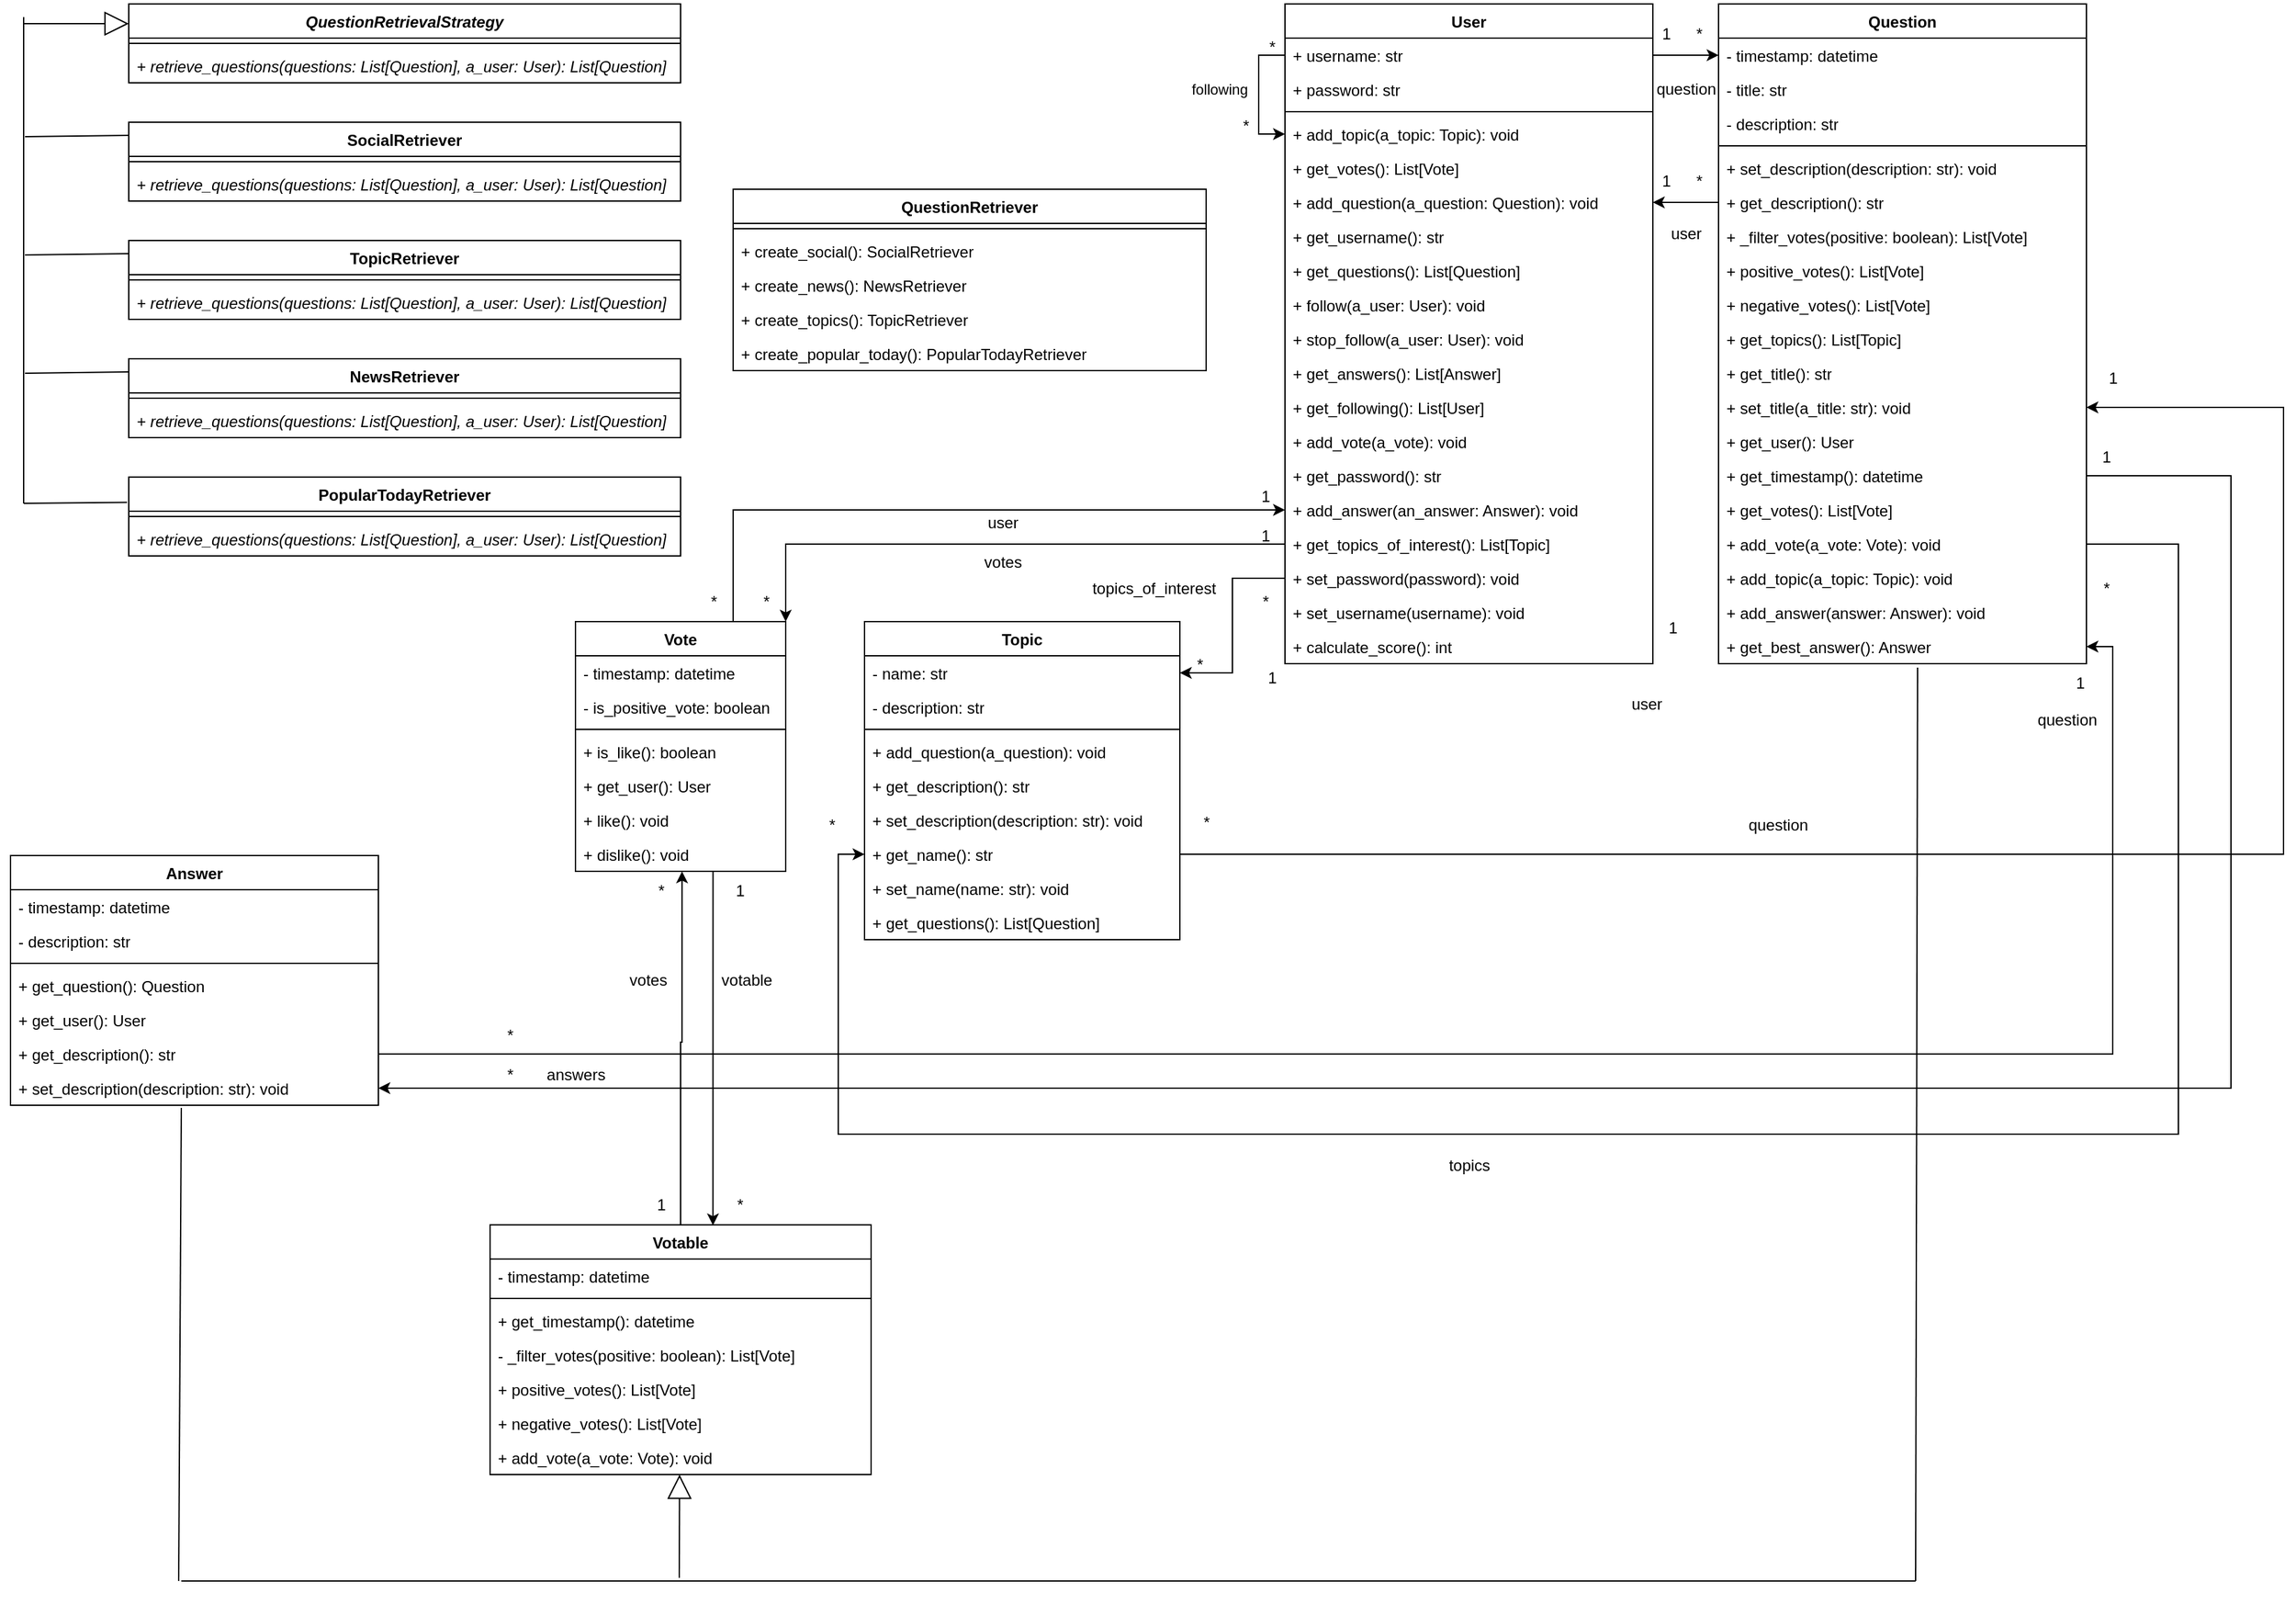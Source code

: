 <mxfile version="26.1.1">
  <diagram name="Page-1" id="iKgPyKmy4LgLmQeAzaMu">
    <mxGraphModel dx="2978" dy="1730" grid="1" gridSize="10" guides="1" tooltips="1" connect="1" arrows="1" fold="1" page="1" pageScale="1" pageWidth="827" pageHeight="1169" math="0" shadow="0">
      <root>
        <mxCell id="0" />
        <mxCell id="1" parent="0" />
        <mxCell id="hSo5fMFqvrhgl-bArkcm-11" value="&lt;i&gt;QuestionRetrievalStrategy&lt;/i&gt;" style="swimlane;fontStyle=1;align=center;verticalAlign=top;childLayout=stackLayout;horizontal=1;startSize=26;horizontalStack=0;resizeParent=1;resizeParentMax=0;resizeLast=0;collapsible=1;marginBottom=0;whiteSpace=wrap;html=1;" vertex="1" parent="1">
          <mxGeometry x="120" y="240" width="420" height="60" as="geometry" />
        </mxCell>
        <mxCell id="hSo5fMFqvrhgl-bArkcm-12" value="" style="line;strokeWidth=1;fillColor=none;align=left;verticalAlign=middle;spacingTop=-1;spacingLeft=3;spacingRight=3;rotatable=0;labelPosition=right;points=[];portConstraint=eastwest;strokeColor=inherit;" vertex="1" parent="hSo5fMFqvrhgl-bArkcm-11">
          <mxGeometry y="26" width="420" height="8" as="geometry" />
        </mxCell>
        <mxCell id="hSo5fMFqvrhgl-bArkcm-13" value="&lt;i&gt;+&amp;nbsp;retrieve_questions(questions: List[Question], a_user: User): List[Question]&lt;/i&gt;" style="text;strokeColor=none;fillColor=none;align=left;verticalAlign=top;spacingLeft=4;spacingRight=4;overflow=hidden;rotatable=0;points=[[0,0.5],[1,0.5]];portConstraint=eastwest;whiteSpace=wrap;html=1;" vertex="1" parent="hSo5fMFqvrhgl-bArkcm-11">
          <mxGeometry y="34" width="420" height="26" as="geometry" />
        </mxCell>
        <mxCell id="hSo5fMFqvrhgl-bArkcm-14" value="SocialRetriever" style="swimlane;fontStyle=1;align=center;verticalAlign=top;childLayout=stackLayout;horizontal=1;startSize=26;horizontalStack=0;resizeParent=1;resizeParentMax=0;resizeLast=0;collapsible=1;marginBottom=0;whiteSpace=wrap;html=1;" vertex="1" parent="1">
          <mxGeometry x="120" y="330" width="420" height="60" as="geometry" />
        </mxCell>
        <mxCell id="hSo5fMFqvrhgl-bArkcm-15" value="" style="line;strokeWidth=1;fillColor=none;align=left;verticalAlign=middle;spacingTop=-1;spacingLeft=3;spacingRight=3;rotatable=0;labelPosition=right;points=[];portConstraint=eastwest;strokeColor=inherit;" vertex="1" parent="hSo5fMFqvrhgl-bArkcm-14">
          <mxGeometry y="26" width="420" height="8" as="geometry" />
        </mxCell>
        <mxCell id="hSo5fMFqvrhgl-bArkcm-16" value="&lt;i&gt;+&amp;nbsp;retrieve_questions(questions: List[Question], a_user: User): List[Question]&lt;/i&gt;" style="text;strokeColor=none;fillColor=none;align=left;verticalAlign=top;spacingLeft=4;spacingRight=4;overflow=hidden;rotatable=0;points=[[0,0.5],[1,0.5]];portConstraint=eastwest;whiteSpace=wrap;html=1;" vertex="1" parent="hSo5fMFqvrhgl-bArkcm-14">
          <mxGeometry y="34" width="420" height="26" as="geometry" />
        </mxCell>
        <mxCell id="hSo5fMFqvrhgl-bArkcm-17" value="TopicRetriever" style="swimlane;fontStyle=1;align=center;verticalAlign=top;childLayout=stackLayout;horizontal=1;startSize=26;horizontalStack=0;resizeParent=1;resizeParentMax=0;resizeLast=0;collapsible=1;marginBottom=0;whiteSpace=wrap;html=1;" vertex="1" parent="1">
          <mxGeometry x="120" y="420" width="420" height="60" as="geometry" />
        </mxCell>
        <mxCell id="hSo5fMFqvrhgl-bArkcm-18" value="" style="line;strokeWidth=1;fillColor=none;align=left;verticalAlign=middle;spacingTop=-1;spacingLeft=3;spacingRight=3;rotatable=0;labelPosition=right;points=[];portConstraint=eastwest;strokeColor=inherit;" vertex="1" parent="hSo5fMFqvrhgl-bArkcm-17">
          <mxGeometry y="26" width="420" height="8" as="geometry" />
        </mxCell>
        <mxCell id="hSo5fMFqvrhgl-bArkcm-19" value="&lt;i&gt;+&amp;nbsp;retrieve_questions(questions: List[Question], a_user: User): List[Question]&lt;/i&gt;" style="text;strokeColor=none;fillColor=none;align=left;verticalAlign=top;spacingLeft=4;spacingRight=4;overflow=hidden;rotatable=0;points=[[0,0.5],[1,0.5]];portConstraint=eastwest;whiteSpace=wrap;html=1;" vertex="1" parent="hSo5fMFqvrhgl-bArkcm-17">
          <mxGeometry y="34" width="420" height="26" as="geometry" />
        </mxCell>
        <mxCell id="hSo5fMFqvrhgl-bArkcm-20" value="NewsRetriever" style="swimlane;fontStyle=1;align=center;verticalAlign=top;childLayout=stackLayout;horizontal=1;startSize=26;horizontalStack=0;resizeParent=1;resizeParentMax=0;resizeLast=0;collapsible=1;marginBottom=0;whiteSpace=wrap;html=1;" vertex="1" parent="1">
          <mxGeometry x="120" y="510" width="420" height="60" as="geometry" />
        </mxCell>
        <mxCell id="hSo5fMFqvrhgl-bArkcm-21" value="" style="line;strokeWidth=1;fillColor=none;align=left;verticalAlign=middle;spacingTop=-1;spacingLeft=3;spacingRight=3;rotatable=0;labelPosition=right;points=[];portConstraint=eastwest;strokeColor=inherit;" vertex="1" parent="hSo5fMFqvrhgl-bArkcm-20">
          <mxGeometry y="26" width="420" height="8" as="geometry" />
        </mxCell>
        <mxCell id="hSo5fMFqvrhgl-bArkcm-22" value="&lt;i&gt;+&amp;nbsp;retrieve_questions(questions: List[Question], a_user: User): List[Question]&lt;/i&gt;" style="text;strokeColor=none;fillColor=none;align=left;verticalAlign=top;spacingLeft=4;spacingRight=4;overflow=hidden;rotatable=0;points=[[0,0.5],[1,0.5]];portConstraint=eastwest;whiteSpace=wrap;html=1;" vertex="1" parent="hSo5fMFqvrhgl-bArkcm-20">
          <mxGeometry y="34" width="420" height="26" as="geometry" />
        </mxCell>
        <mxCell id="hSo5fMFqvrhgl-bArkcm-23" value="PopularTodayRetriever" style="swimlane;fontStyle=1;align=center;verticalAlign=top;childLayout=stackLayout;horizontal=1;startSize=26;horizontalStack=0;resizeParent=1;resizeParentMax=0;resizeLast=0;collapsible=1;marginBottom=0;whiteSpace=wrap;html=1;" vertex="1" parent="1">
          <mxGeometry x="120" y="600" width="420" height="60" as="geometry" />
        </mxCell>
        <mxCell id="hSo5fMFqvrhgl-bArkcm-24" value="" style="line;strokeWidth=1;fillColor=none;align=left;verticalAlign=middle;spacingTop=-1;spacingLeft=3;spacingRight=3;rotatable=0;labelPosition=right;points=[];portConstraint=eastwest;strokeColor=inherit;" vertex="1" parent="hSo5fMFqvrhgl-bArkcm-23">
          <mxGeometry y="26" width="420" height="8" as="geometry" />
        </mxCell>
        <mxCell id="hSo5fMFqvrhgl-bArkcm-25" value="&lt;i&gt;+&amp;nbsp;retrieve_questions(questions: List[Question], a_user: User): List[Question]&lt;/i&gt;" style="text;strokeColor=none;fillColor=none;align=left;verticalAlign=top;spacingLeft=4;spacingRight=4;overflow=hidden;rotatable=0;points=[[0,0.5],[1,0.5]];portConstraint=eastwest;whiteSpace=wrap;html=1;" vertex="1" parent="hSo5fMFqvrhgl-bArkcm-23">
          <mxGeometry y="34" width="420" height="26" as="geometry" />
        </mxCell>
        <mxCell id="hSo5fMFqvrhgl-bArkcm-32" value="Answer" style="swimlane;fontStyle=1;align=center;verticalAlign=top;childLayout=stackLayout;horizontal=1;startSize=26;horizontalStack=0;resizeParent=1;resizeParentMax=0;resizeLast=0;collapsible=1;marginBottom=0;whiteSpace=wrap;html=1;" vertex="1" parent="1">
          <mxGeometry x="30" y="888" width="280" height="190" as="geometry" />
        </mxCell>
        <mxCell id="hSo5fMFqvrhgl-bArkcm-33" value="- timestamp: datetime" style="text;strokeColor=none;fillColor=none;align=left;verticalAlign=top;spacingLeft=4;spacingRight=4;overflow=hidden;rotatable=0;points=[[0,0.5],[1,0.5]];portConstraint=eastwest;whiteSpace=wrap;html=1;" vertex="1" parent="hSo5fMFqvrhgl-bArkcm-32">
          <mxGeometry y="26" width="280" height="26" as="geometry" />
        </mxCell>
        <mxCell id="hSo5fMFqvrhgl-bArkcm-34" value="- description: str" style="text;strokeColor=none;fillColor=none;align=left;verticalAlign=top;spacingLeft=4;spacingRight=4;overflow=hidden;rotatable=0;points=[[0,0.5],[1,0.5]];portConstraint=eastwest;whiteSpace=wrap;html=1;" vertex="1" parent="hSo5fMFqvrhgl-bArkcm-32">
          <mxGeometry y="52" width="280" height="26" as="geometry" />
        </mxCell>
        <mxCell id="hSo5fMFqvrhgl-bArkcm-35" value="" style="line;strokeWidth=1;fillColor=none;align=left;verticalAlign=middle;spacingTop=-1;spacingLeft=3;spacingRight=3;rotatable=0;labelPosition=right;points=[];portConstraint=eastwest;strokeColor=inherit;" vertex="1" parent="hSo5fMFqvrhgl-bArkcm-32">
          <mxGeometry y="78" width="280" height="8" as="geometry" />
        </mxCell>
        <mxCell id="hSo5fMFqvrhgl-bArkcm-39" value="+ get_question(): Question" style="text;strokeColor=none;fillColor=none;align=left;verticalAlign=top;spacingLeft=4;spacingRight=4;overflow=hidden;rotatable=0;points=[[0,0.5],[1,0.5]];portConstraint=eastwest;whiteSpace=wrap;html=1;" vertex="1" parent="hSo5fMFqvrhgl-bArkcm-32">
          <mxGeometry y="86" width="280" height="26" as="geometry" />
        </mxCell>
        <mxCell id="hSo5fMFqvrhgl-bArkcm-40" value="+ get_user(): User" style="text;strokeColor=none;fillColor=none;align=left;verticalAlign=top;spacingLeft=4;spacingRight=4;overflow=hidden;rotatable=0;points=[[0,0.5],[1,0.5]];portConstraint=eastwest;whiteSpace=wrap;html=1;" vertex="1" parent="hSo5fMFqvrhgl-bArkcm-32">
          <mxGeometry y="112" width="280" height="26" as="geometry" />
        </mxCell>
        <mxCell id="hSo5fMFqvrhgl-bArkcm-41" value="+ get_description(): str" style="text;strokeColor=none;fillColor=none;align=left;verticalAlign=top;spacingLeft=4;spacingRight=4;overflow=hidden;rotatable=0;points=[[0,0.5],[1,0.5]];portConstraint=eastwest;whiteSpace=wrap;html=1;" vertex="1" parent="hSo5fMFqvrhgl-bArkcm-32">
          <mxGeometry y="138" width="280" height="26" as="geometry" />
        </mxCell>
        <mxCell id="hSo5fMFqvrhgl-bArkcm-42" value="+ set_description(description: str): void" style="text;strokeColor=none;fillColor=none;align=left;verticalAlign=top;spacingLeft=4;spacingRight=4;overflow=hidden;rotatable=0;points=[[0,0.5],[1,0.5]];portConstraint=eastwest;whiteSpace=wrap;html=1;" vertex="1" parent="hSo5fMFqvrhgl-bArkcm-32">
          <mxGeometry y="164" width="280" height="26" as="geometry" />
        </mxCell>
        <mxCell id="hSo5fMFqvrhgl-bArkcm-46" value="User" style="swimlane;fontStyle=1;align=center;verticalAlign=top;childLayout=stackLayout;horizontal=1;startSize=26;horizontalStack=0;resizeParent=1;resizeParentMax=0;resizeLast=0;collapsible=1;marginBottom=0;whiteSpace=wrap;html=1;" vertex="1" parent="1">
          <mxGeometry x="1000" y="240" width="280" height="502" as="geometry" />
        </mxCell>
        <mxCell id="hSo5fMFqvrhgl-bArkcm-47" style="edgeStyle=orthogonalEdgeStyle;rounded=0;orthogonalLoop=1;jettySize=auto;html=1;exitX=0;exitY=0.5;exitDx=0;exitDy=0;entryX=0;entryY=0.5;entryDx=0;entryDy=0;" edge="1" parent="hSo5fMFqvrhgl-bArkcm-46" source="hSo5fMFqvrhgl-bArkcm-49" target="hSo5fMFqvrhgl-bArkcm-52">
          <mxGeometry relative="1" as="geometry" />
        </mxCell>
        <mxCell id="hSo5fMFqvrhgl-bArkcm-48" value="following" style="edgeLabel;html=1;align=center;verticalAlign=middle;resizable=0;points=[];" vertex="1" connectable="0" parent="hSo5fMFqvrhgl-bArkcm-47">
          <mxGeometry x="-0.022" relative="1" as="geometry">
            <mxPoint x="-30" y="-3" as="offset" />
          </mxGeometry>
        </mxCell>
        <mxCell id="hSo5fMFqvrhgl-bArkcm-49" value="+ username: str" style="text;strokeColor=none;fillColor=none;align=left;verticalAlign=top;spacingLeft=4;spacingRight=4;overflow=hidden;rotatable=0;points=[[0,0.5],[1,0.5]];portConstraint=eastwest;whiteSpace=wrap;html=1;" vertex="1" parent="hSo5fMFqvrhgl-bArkcm-46">
          <mxGeometry y="26" width="280" height="26" as="geometry" />
        </mxCell>
        <mxCell id="hSo5fMFqvrhgl-bArkcm-50" value="+ password: str" style="text;strokeColor=none;fillColor=none;align=left;verticalAlign=top;spacingLeft=4;spacingRight=4;overflow=hidden;rotatable=0;points=[[0,0.5],[1,0.5]];portConstraint=eastwest;whiteSpace=wrap;html=1;" vertex="1" parent="hSo5fMFqvrhgl-bArkcm-46">
          <mxGeometry y="52" width="280" height="26" as="geometry" />
        </mxCell>
        <mxCell id="hSo5fMFqvrhgl-bArkcm-51" value="" style="line;strokeWidth=1;fillColor=none;align=left;verticalAlign=middle;spacingTop=-1;spacingLeft=3;spacingRight=3;rotatable=0;labelPosition=right;points=[];portConstraint=eastwest;strokeColor=inherit;" vertex="1" parent="hSo5fMFqvrhgl-bArkcm-46">
          <mxGeometry y="78" width="280" height="8" as="geometry" />
        </mxCell>
        <mxCell id="hSo5fMFqvrhgl-bArkcm-52" value="+&amp;nbsp;add_topic(a_topic: Topic): void" style="text;strokeColor=none;fillColor=none;align=left;verticalAlign=top;spacingLeft=4;spacingRight=4;overflow=hidden;rotatable=0;points=[[0,0.5],[1,0.5]];portConstraint=eastwest;whiteSpace=wrap;html=1;" vertex="1" parent="hSo5fMFqvrhgl-bArkcm-46">
          <mxGeometry y="86" width="280" height="26" as="geometry" />
        </mxCell>
        <mxCell id="hSo5fMFqvrhgl-bArkcm-53" value="+&amp;nbsp;get_votes(): List[Vote]" style="text;strokeColor=none;fillColor=none;align=left;verticalAlign=top;spacingLeft=4;spacingRight=4;overflow=hidden;rotatable=0;points=[[0,0.5],[1,0.5]];portConstraint=eastwest;whiteSpace=wrap;html=1;" vertex="1" parent="hSo5fMFqvrhgl-bArkcm-46">
          <mxGeometry y="112" width="280" height="26" as="geometry" />
        </mxCell>
        <mxCell id="hSo5fMFqvrhgl-bArkcm-54" value="+&amp;nbsp;add_question(a_question: Question): void" style="text;strokeColor=none;fillColor=none;align=left;verticalAlign=top;spacingLeft=4;spacingRight=4;overflow=hidden;rotatable=0;points=[[0,0.5],[1,0.5]];portConstraint=eastwest;whiteSpace=wrap;html=1;" vertex="1" parent="hSo5fMFqvrhgl-bArkcm-46">
          <mxGeometry y="138" width="280" height="26" as="geometry" />
        </mxCell>
        <mxCell id="hSo5fMFqvrhgl-bArkcm-55" value="+&amp;nbsp;get_username(): str" style="text;strokeColor=none;fillColor=none;align=left;verticalAlign=top;spacingLeft=4;spacingRight=4;overflow=hidden;rotatable=0;points=[[0,0.5],[1,0.5]];portConstraint=eastwest;whiteSpace=wrap;html=1;" vertex="1" parent="hSo5fMFqvrhgl-bArkcm-46">
          <mxGeometry y="164" width="280" height="26" as="geometry" />
        </mxCell>
        <mxCell id="hSo5fMFqvrhgl-bArkcm-56" value="+&amp;nbsp;get_questions(): List[Question]" style="text;strokeColor=none;fillColor=none;align=left;verticalAlign=top;spacingLeft=4;spacingRight=4;overflow=hidden;rotatable=0;points=[[0,0.5],[1,0.5]];portConstraint=eastwest;whiteSpace=wrap;html=1;" vertex="1" parent="hSo5fMFqvrhgl-bArkcm-46">
          <mxGeometry y="190" width="280" height="26" as="geometry" />
        </mxCell>
        <mxCell id="hSo5fMFqvrhgl-bArkcm-57" value="+&amp;nbsp;follow(a_user: User): void" style="text;strokeColor=none;fillColor=none;align=left;verticalAlign=top;spacingLeft=4;spacingRight=4;overflow=hidden;rotatable=0;points=[[0,0.5],[1,0.5]];portConstraint=eastwest;whiteSpace=wrap;html=1;" vertex="1" parent="hSo5fMFqvrhgl-bArkcm-46">
          <mxGeometry y="216" width="280" height="26" as="geometry" />
        </mxCell>
        <mxCell id="hSo5fMFqvrhgl-bArkcm-58" value="+ stop_follow(a_user: User): void" style="text;strokeColor=none;fillColor=none;align=left;verticalAlign=top;spacingLeft=4;spacingRight=4;overflow=hidden;rotatable=0;points=[[0,0.5],[1,0.5]];portConstraint=eastwest;whiteSpace=wrap;html=1;" vertex="1" parent="hSo5fMFqvrhgl-bArkcm-46">
          <mxGeometry y="242" width="280" height="26" as="geometry" />
        </mxCell>
        <mxCell id="hSo5fMFqvrhgl-bArkcm-59" value="+ get_answers(): List[Answer]" style="text;strokeColor=none;fillColor=none;align=left;verticalAlign=top;spacingLeft=4;spacingRight=4;overflow=hidden;rotatable=0;points=[[0,0.5],[1,0.5]];portConstraint=eastwest;whiteSpace=wrap;html=1;" vertex="1" parent="hSo5fMFqvrhgl-bArkcm-46">
          <mxGeometry y="268" width="280" height="26" as="geometry" />
        </mxCell>
        <mxCell id="hSo5fMFqvrhgl-bArkcm-60" value="+&amp;nbsp;get_following(): List[User]" style="text;strokeColor=none;fillColor=none;align=left;verticalAlign=top;spacingLeft=4;spacingRight=4;overflow=hidden;rotatable=0;points=[[0,0.5],[1,0.5]];portConstraint=eastwest;whiteSpace=wrap;html=1;" vertex="1" parent="hSo5fMFqvrhgl-bArkcm-46">
          <mxGeometry y="294" width="280" height="26" as="geometry" />
        </mxCell>
        <mxCell id="hSo5fMFqvrhgl-bArkcm-61" value="+ add_vote(a_vote): void" style="text;strokeColor=none;fillColor=none;align=left;verticalAlign=top;spacingLeft=4;spacingRight=4;overflow=hidden;rotatable=0;points=[[0,0.5],[1,0.5]];portConstraint=eastwest;whiteSpace=wrap;html=1;" vertex="1" parent="hSo5fMFqvrhgl-bArkcm-46">
          <mxGeometry y="320" width="280" height="26" as="geometry" />
        </mxCell>
        <mxCell id="hSo5fMFqvrhgl-bArkcm-62" value="+ get_password(): str" style="text;strokeColor=none;fillColor=none;align=left;verticalAlign=top;spacingLeft=4;spacingRight=4;overflow=hidden;rotatable=0;points=[[0,0.5],[1,0.5]];portConstraint=eastwest;whiteSpace=wrap;html=1;" vertex="1" parent="hSo5fMFqvrhgl-bArkcm-46">
          <mxGeometry y="346" width="280" height="26" as="geometry" />
        </mxCell>
        <mxCell id="hSo5fMFqvrhgl-bArkcm-63" value="+&amp;nbsp;add_answer(an_answer: Answer): void" style="text;strokeColor=none;fillColor=none;align=left;verticalAlign=top;spacingLeft=4;spacingRight=4;overflow=hidden;rotatable=0;points=[[0,0.5],[1,0.5]];portConstraint=eastwest;whiteSpace=wrap;html=1;" vertex="1" parent="hSo5fMFqvrhgl-bArkcm-46">
          <mxGeometry y="372" width="280" height="26" as="geometry" />
        </mxCell>
        <mxCell id="hSo5fMFqvrhgl-bArkcm-64" value="+&amp;nbsp;get_topics_of_interest(): List[Topic]" style="text;strokeColor=none;fillColor=none;align=left;verticalAlign=top;spacingLeft=4;spacingRight=4;overflow=hidden;rotatable=0;points=[[0,0.5],[1,0.5]];portConstraint=eastwest;whiteSpace=wrap;html=1;" vertex="1" parent="hSo5fMFqvrhgl-bArkcm-46">
          <mxGeometry y="398" width="280" height="26" as="geometry" />
        </mxCell>
        <mxCell id="hSo5fMFqvrhgl-bArkcm-65" value="+&amp;nbsp;set_password(password): void" style="text;strokeColor=none;fillColor=none;align=left;verticalAlign=top;spacingLeft=4;spacingRight=4;overflow=hidden;rotatable=0;points=[[0,0.5],[1,0.5]];portConstraint=eastwest;whiteSpace=wrap;html=1;" vertex="1" parent="hSo5fMFqvrhgl-bArkcm-46">
          <mxGeometry y="424" width="280" height="26" as="geometry" />
        </mxCell>
        <mxCell id="hSo5fMFqvrhgl-bArkcm-66" value="+&amp;nbsp;set_username(username): void" style="text;strokeColor=none;fillColor=none;align=left;verticalAlign=top;spacingLeft=4;spacingRight=4;overflow=hidden;rotatable=0;points=[[0,0.5],[1,0.5]];portConstraint=eastwest;whiteSpace=wrap;html=1;" vertex="1" parent="hSo5fMFqvrhgl-bArkcm-46">
          <mxGeometry y="450" width="280" height="26" as="geometry" />
        </mxCell>
        <mxCell id="hSo5fMFqvrhgl-bArkcm-67" value="+&amp;nbsp;calculate_score(): int" style="text;strokeColor=none;fillColor=none;align=left;verticalAlign=top;spacingLeft=4;spacingRight=4;overflow=hidden;rotatable=0;points=[[0,0.5],[1,0.5]];portConstraint=eastwest;whiteSpace=wrap;html=1;" vertex="1" parent="hSo5fMFqvrhgl-bArkcm-46">
          <mxGeometry y="476" width="280" height="26" as="geometry" />
        </mxCell>
        <mxCell id="hSo5fMFqvrhgl-bArkcm-68" style="edgeStyle=orthogonalEdgeStyle;rounded=0;orthogonalLoop=1;jettySize=auto;html=1;exitX=0.75;exitY=0;exitDx=0;exitDy=0;entryX=0;entryY=0.5;entryDx=0;entryDy=0;" edge="1" parent="1" source="hSo5fMFqvrhgl-bArkcm-69" target="hSo5fMFqvrhgl-bArkcm-63">
          <mxGeometry relative="1" as="geometry" />
        </mxCell>
        <mxCell id="hSo5fMFqvrhgl-bArkcm-69" value="Vote" style="swimlane;fontStyle=1;align=center;verticalAlign=top;childLayout=stackLayout;horizontal=1;startSize=26;horizontalStack=0;resizeParent=1;resizeParentMax=0;resizeLast=0;collapsible=1;marginBottom=0;whiteSpace=wrap;html=1;" vertex="1" parent="1">
          <mxGeometry x="460" y="710" width="160" height="190" as="geometry" />
        </mxCell>
        <mxCell id="hSo5fMFqvrhgl-bArkcm-70" value="- timestamp: datetime" style="text;strokeColor=none;fillColor=none;align=left;verticalAlign=top;spacingLeft=4;spacingRight=4;overflow=hidden;rotatable=0;points=[[0,0.5],[1,0.5]];portConstraint=eastwest;whiteSpace=wrap;html=1;" vertex="1" parent="hSo5fMFqvrhgl-bArkcm-69">
          <mxGeometry y="26" width="160" height="26" as="geometry" />
        </mxCell>
        <mxCell id="hSo5fMFqvrhgl-bArkcm-71" value="- is_positive_vote: boolean" style="text;strokeColor=none;fillColor=none;align=left;verticalAlign=top;spacingLeft=4;spacingRight=4;overflow=hidden;rotatable=0;points=[[0,0.5],[1,0.5]];portConstraint=eastwest;whiteSpace=wrap;html=1;" vertex="1" parent="hSo5fMFqvrhgl-bArkcm-69">
          <mxGeometry y="52" width="160" height="26" as="geometry" />
        </mxCell>
        <mxCell id="hSo5fMFqvrhgl-bArkcm-72" value="" style="line;strokeWidth=1;fillColor=none;align=left;verticalAlign=middle;spacingTop=-1;spacingLeft=3;spacingRight=3;rotatable=0;labelPosition=right;points=[];portConstraint=eastwest;strokeColor=inherit;" vertex="1" parent="hSo5fMFqvrhgl-bArkcm-69">
          <mxGeometry y="78" width="160" height="8" as="geometry" />
        </mxCell>
        <mxCell id="hSo5fMFqvrhgl-bArkcm-73" value="+&amp;nbsp;is_like(): boolean" style="text;strokeColor=none;fillColor=none;align=left;verticalAlign=top;spacingLeft=4;spacingRight=4;overflow=hidden;rotatable=0;points=[[0,0.5],[1,0.5]];portConstraint=eastwest;whiteSpace=wrap;html=1;" vertex="1" parent="hSo5fMFqvrhgl-bArkcm-69">
          <mxGeometry y="86" width="160" height="26" as="geometry" />
        </mxCell>
        <mxCell id="hSo5fMFqvrhgl-bArkcm-74" value="+ get_user(): User" style="text;strokeColor=none;fillColor=none;align=left;verticalAlign=top;spacingLeft=4;spacingRight=4;overflow=hidden;rotatable=0;points=[[0,0.5],[1,0.5]];portConstraint=eastwest;whiteSpace=wrap;html=1;" vertex="1" parent="hSo5fMFqvrhgl-bArkcm-69">
          <mxGeometry y="112" width="160" height="26" as="geometry" />
        </mxCell>
        <mxCell id="hSo5fMFqvrhgl-bArkcm-75" value="+ like(): void" style="text;strokeColor=none;fillColor=none;align=left;verticalAlign=top;spacingLeft=4;spacingRight=4;overflow=hidden;rotatable=0;points=[[0,0.5],[1,0.5]];portConstraint=eastwest;whiteSpace=wrap;html=1;" vertex="1" parent="hSo5fMFqvrhgl-bArkcm-69">
          <mxGeometry y="138" width="160" height="26" as="geometry" />
        </mxCell>
        <mxCell id="hSo5fMFqvrhgl-bArkcm-76" value="+ dislike(): void" style="text;strokeColor=none;fillColor=none;align=left;verticalAlign=top;spacingLeft=4;spacingRight=4;overflow=hidden;rotatable=0;points=[[0,0.5],[1,0.5]];portConstraint=eastwest;whiteSpace=wrap;html=1;" vertex="1" parent="hSo5fMFqvrhgl-bArkcm-69">
          <mxGeometry y="164" width="160" height="26" as="geometry" />
        </mxCell>
        <mxCell id="hSo5fMFqvrhgl-bArkcm-77" value="Question" style="swimlane;fontStyle=1;align=center;verticalAlign=top;childLayout=stackLayout;horizontal=1;startSize=26;horizontalStack=0;resizeParent=1;resizeParentMax=0;resizeLast=0;collapsible=1;marginBottom=0;whiteSpace=wrap;html=1;" vertex="1" parent="1">
          <mxGeometry x="1330" y="240" width="280" height="502" as="geometry" />
        </mxCell>
        <mxCell id="hSo5fMFqvrhgl-bArkcm-78" value="- timestamp: datetime" style="text;strokeColor=none;fillColor=none;align=left;verticalAlign=top;spacingLeft=4;spacingRight=4;overflow=hidden;rotatable=0;points=[[0,0.5],[1,0.5]];portConstraint=eastwest;whiteSpace=wrap;html=1;" vertex="1" parent="hSo5fMFqvrhgl-bArkcm-77">
          <mxGeometry y="26" width="280" height="26" as="geometry" />
        </mxCell>
        <mxCell id="hSo5fMFqvrhgl-bArkcm-79" value="- title: str" style="text;strokeColor=none;fillColor=none;align=left;verticalAlign=top;spacingLeft=4;spacingRight=4;overflow=hidden;rotatable=0;points=[[0,0.5],[1,0.5]];portConstraint=eastwest;whiteSpace=wrap;html=1;" vertex="1" parent="hSo5fMFqvrhgl-bArkcm-77">
          <mxGeometry y="52" width="280" height="26" as="geometry" />
        </mxCell>
        <mxCell id="hSo5fMFqvrhgl-bArkcm-80" value="- description: str" style="text;strokeColor=none;fillColor=none;align=left;verticalAlign=top;spacingLeft=4;spacingRight=4;overflow=hidden;rotatable=0;points=[[0,0.5],[1,0.5]];portConstraint=eastwest;whiteSpace=wrap;html=1;" vertex="1" parent="hSo5fMFqvrhgl-bArkcm-77">
          <mxGeometry y="78" width="280" height="26" as="geometry" />
        </mxCell>
        <mxCell id="hSo5fMFqvrhgl-bArkcm-81" value="" style="line;strokeWidth=1;fillColor=none;align=left;verticalAlign=middle;spacingTop=-1;spacingLeft=3;spacingRight=3;rotatable=0;labelPosition=right;points=[];portConstraint=eastwest;strokeColor=inherit;" vertex="1" parent="hSo5fMFqvrhgl-bArkcm-77">
          <mxGeometry y="104" width="280" height="8" as="geometry" />
        </mxCell>
        <mxCell id="hSo5fMFqvrhgl-bArkcm-82" value="+&amp;nbsp;set_description(description: str): void" style="text;strokeColor=none;fillColor=none;align=left;verticalAlign=top;spacingLeft=4;spacingRight=4;overflow=hidden;rotatable=0;points=[[0,0.5],[1,0.5]];portConstraint=eastwest;whiteSpace=wrap;html=1;" vertex="1" parent="hSo5fMFqvrhgl-bArkcm-77">
          <mxGeometry y="112" width="280" height="26" as="geometry" />
        </mxCell>
        <mxCell id="hSo5fMFqvrhgl-bArkcm-83" value="+&amp;nbsp;get_description(): str" style="text;strokeColor=none;fillColor=none;align=left;verticalAlign=top;spacingLeft=4;spacingRight=4;overflow=hidden;rotatable=0;points=[[0,0.5],[1,0.5]];portConstraint=eastwest;whiteSpace=wrap;html=1;" vertex="1" parent="hSo5fMFqvrhgl-bArkcm-77">
          <mxGeometry y="138" width="280" height="26" as="geometry" />
        </mxCell>
        <mxCell id="hSo5fMFqvrhgl-bArkcm-84" value="+&amp;nbsp;_filter_votes(positive: boolean): List[Vote]" style="text;strokeColor=none;fillColor=none;align=left;verticalAlign=top;spacingLeft=4;spacingRight=4;overflow=hidden;rotatable=0;points=[[0,0.5],[1,0.5]];portConstraint=eastwest;whiteSpace=wrap;html=1;" vertex="1" parent="hSo5fMFqvrhgl-bArkcm-77">
          <mxGeometry y="164" width="280" height="26" as="geometry" />
        </mxCell>
        <mxCell id="hSo5fMFqvrhgl-bArkcm-85" value="+&amp;nbsp;positive_votes(): List[Vote]" style="text;strokeColor=none;fillColor=none;align=left;verticalAlign=top;spacingLeft=4;spacingRight=4;overflow=hidden;rotatable=0;points=[[0,0.5],[1,0.5]];portConstraint=eastwest;whiteSpace=wrap;html=1;" vertex="1" parent="hSo5fMFqvrhgl-bArkcm-77">
          <mxGeometry y="190" width="280" height="26" as="geometry" />
        </mxCell>
        <mxCell id="hSo5fMFqvrhgl-bArkcm-86" value="+ negative_votes(): List[Vote]" style="text;strokeColor=none;fillColor=none;align=left;verticalAlign=top;spacingLeft=4;spacingRight=4;overflow=hidden;rotatable=0;points=[[0,0.5],[1,0.5]];portConstraint=eastwest;whiteSpace=wrap;html=1;" vertex="1" parent="hSo5fMFqvrhgl-bArkcm-77">
          <mxGeometry y="216" width="280" height="26" as="geometry" />
        </mxCell>
        <mxCell id="hSo5fMFqvrhgl-bArkcm-87" value="+&amp;nbsp;get_topics(): List[Topic]" style="text;strokeColor=none;fillColor=none;align=left;verticalAlign=top;spacingLeft=4;spacingRight=4;overflow=hidden;rotatable=0;points=[[0,0.5],[1,0.5]];portConstraint=eastwest;whiteSpace=wrap;html=1;" vertex="1" parent="hSo5fMFqvrhgl-bArkcm-77">
          <mxGeometry y="242" width="280" height="26" as="geometry" />
        </mxCell>
        <mxCell id="hSo5fMFqvrhgl-bArkcm-88" value="+ get_title(): str" style="text;strokeColor=none;fillColor=none;align=left;verticalAlign=top;spacingLeft=4;spacingRight=4;overflow=hidden;rotatable=0;points=[[0,0.5],[1,0.5]];portConstraint=eastwest;whiteSpace=wrap;html=1;" vertex="1" parent="hSo5fMFqvrhgl-bArkcm-77">
          <mxGeometry y="268" width="280" height="26" as="geometry" />
        </mxCell>
        <mxCell id="hSo5fMFqvrhgl-bArkcm-89" value="+&amp;nbsp;set_title(a_title: str): void" style="text;strokeColor=none;fillColor=none;align=left;verticalAlign=top;spacingLeft=4;spacingRight=4;overflow=hidden;rotatable=0;points=[[0,0.5],[1,0.5]];portConstraint=eastwest;whiteSpace=wrap;html=1;" vertex="1" parent="hSo5fMFqvrhgl-bArkcm-77">
          <mxGeometry y="294" width="280" height="26" as="geometry" />
        </mxCell>
        <mxCell id="hSo5fMFqvrhgl-bArkcm-90" value="+ get_user(): User" style="text;strokeColor=none;fillColor=none;align=left;verticalAlign=top;spacingLeft=4;spacingRight=4;overflow=hidden;rotatable=0;points=[[0,0.5],[1,0.5]];portConstraint=eastwest;whiteSpace=wrap;html=1;" vertex="1" parent="hSo5fMFqvrhgl-bArkcm-77">
          <mxGeometry y="320" width="280" height="26" as="geometry" />
        </mxCell>
        <mxCell id="hSo5fMFqvrhgl-bArkcm-91" value="+&amp;nbsp;get_timestamp(): datetime" style="text;strokeColor=none;fillColor=none;align=left;verticalAlign=top;spacingLeft=4;spacingRight=4;overflow=hidden;rotatable=0;points=[[0,0.5],[1,0.5]];portConstraint=eastwest;whiteSpace=wrap;html=1;" vertex="1" parent="hSo5fMFqvrhgl-bArkcm-77">
          <mxGeometry y="346" width="280" height="26" as="geometry" />
        </mxCell>
        <mxCell id="hSo5fMFqvrhgl-bArkcm-92" value="+&amp;nbsp;get_votes(): List[Vote]" style="text;strokeColor=none;fillColor=none;align=left;verticalAlign=top;spacingLeft=4;spacingRight=4;overflow=hidden;rotatable=0;points=[[0,0.5],[1,0.5]];portConstraint=eastwest;whiteSpace=wrap;html=1;" vertex="1" parent="hSo5fMFqvrhgl-bArkcm-77">
          <mxGeometry y="372" width="280" height="26" as="geometry" />
        </mxCell>
        <mxCell id="hSo5fMFqvrhgl-bArkcm-93" value="+ add_vote(a_vote: Vote): void" style="text;strokeColor=none;fillColor=none;align=left;verticalAlign=top;spacingLeft=4;spacingRight=4;overflow=hidden;rotatable=0;points=[[0,0.5],[1,0.5]];portConstraint=eastwest;whiteSpace=wrap;html=1;" vertex="1" parent="hSo5fMFqvrhgl-bArkcm-77">
          <mxGeometry y="398" width="280" height="26" as="geometry" />
        </mxCell>
        <mxCell id="hSo5fMFqvrhgl-bArkcm-94" value="+ add_topic(a_topic: Topic): void" style="text;strokeColor=none;fillColor=none;align=left;verticalAlign=top;spacingLeft=4;spacingRight=4;overflow=hidden;rotatable=0;points=[[0,0.5],[1,0.5]];portConstraint=eastwest;whiteSpace=wrap;html=1;" vertex="1" parent="hSo5fMFqvrhgl-bArkcm-77">
          <mxGeometry y="424" width="280" height="26" as="geometry" />
        </mxCell>
        <mxCell id="hSo5fMFqvrhgl-bArkcm-95" value="+ add_answer(answer: Answer): void" style="text;strokeColor=none;fillColor=none;align=left;verticalAlign=top;spacingLeft=4;spacingRight=4;overflow=hidden;rotatable=0;points=[[0,0.5],[1,0.5]];portConstraint=eastwest;whiteSpace=wrap;html=1;" vertex="1" parent="hSo5fMFqvrhgl-bArkcm-77">
          <mxGeometry y="450" width="280" height="26" as="geometry" />
        </mxCell>
        <mxCell id="hSo5fMFqvrhgl-bArkcm-96" value="+ get_best_answer(): Answer" style="text;strokeColor=none;fillColor=none;align=left;verticalAlign=top;spacingLeft=4;spacingRight=4;overflow=hidden;rotatable=0;points=[[0,0.5],[1,0.5]];portConstraint=eastwest;whiteSpace=wrap;html=1;" vertex="1" parent="hSo5fMFqvrhgl-bArkcm-77">
          <mxGeometry y="476" width="280" height="26" as="geometry" />
        </mxCell>
        <mxCell id="hSo5fMFqvrhgl-bArkcm-97" value="Topic" style="swimlane;fontStyle=1;align=center;verticalAlign=top;childLayout=stackLayout;horizontal=1;startSize=26;horizontalStack=0;resizeParent=1;resizeParentMax=0;resizeLast=0;collapsible=1;marginBottom=0;whiteSpace=wrap;html=1;" vertex="1" parent="1">
          <mxGeometry x="680" y="710" width="240" height="242" as="geometry" />
        </mxCell>
        <mxCell id="hSo5fMFqvrhgl-bArkcm-98" value="- name: str" style="text;strokeColor=none;fillColor=none;align=left;verticalAlign=top;spacingLeft=4;spacingRight=4;overflow=hidden;rotatable=0;points=[[0,0.5],[1,0.5]];portConstraint=eastwest;whiteSpace=wrap;html=1;" vertex="1" parent="hSo5fMFqvrhgl-bArkcm-97">
          <mxGeometry y="26" width="240" height="26" as="geometry" />
        </mxCell>
        <mxCell id="hSo5fMFqvrhgl-bArkcm-99" value="- description: str" style="text;strokeColor=none;fillColor=none;align=left;verticalAlign=top;spacingLeft=4;spacingRight=4;overflow=hidden;rotatable=0;points=[[0,0.5],[1,0.5]];portConstraint=eastwest;whiteSpace=wrap;html=1;" vertex="1" parent="hSo5fMFqvrhgl-bArkcm-97">
          <mxGeometry y="52" width="240" height="26" as="geometry" />
        </mxCell>
        <mxCell id="hSo5fMFqvrhgl-bArkcm-100" value="" style="line;strokeWidth=1;fillColor=none;align=left;verticalAlign=middle;spacingTop=-1;spacingLeft=3;spacingRight=3;rotatable=0;labelPosition=right;points=[];portConstraint=eastwest;strokeColor=inherit;" vertex="1" parent="hSo5fMFqvrhgl-bArkcm-97">
          <mxGeometry y="78" width="240" height="8" as="geometry" />
        </mxCell>
        <mxCell id="hSo5fMFqvrhgl-bArkcm-101" value="+ add_question(a_question): void" style="text;strokeColor=none;fillColor=none;align=left;verticalAlign=top;spacingLeft=4;spacingRight=4;overflow=hidden;rotatable=0;points=[[0,0.5],[1,0.5]];portConstraint=eastwest;whiteSpace=wrap;html=1;" vertex="1" parent="hSo5fMFqvrhgl-bArkcm-97">
          <mxGeometry y="86" width="240" height="26" as="geometry" />
        </mxCell>
        <mxCell id="hSo5fMFqvrhgl-bArkcm-102" value="+ get_description(): str" style="text;strokeColor=none;fillColor=none;align=left;verticalAlign=top;spacingLeft=4;spacingRight=4;overflow=hidden;rotatable=0;points=[[0,0.5],[1,0.5]];portConstraint=eastwest;whiteSpace=wrap;html=1;" vertex="1" parent="hSo5fMFqvrhgl-bArkcm-97">
          <mxGeometry y="112" width="240" height="26" as="geometry" />
        </mxCell>
        <mxCell id="hSo5fMFqvrhgl-bArkcm-103" value="+ set_description(description: str): void" style="text;strokeColor=none;fillColor=none;align=left;verticalAlign=top;spacingLeft=4;spacingRight=4;overflow=hidden;rotatable=0;points=[[0,0.5],[1,0.5]];portConstraint=eastwest;whiteSpace=wrap;html=1;" vertex="1" parent="hSo5fMFqvrhgl-bArkcm-97">
          <mxGeometry y="138" width="240" height="26" as="geometry" />
        </mxCell>
        <mxCell id="hSo5fMFqvrhgl-bArkcm-104" value="+ get_name(): str" style="text;strokeColor=none;fillColor=none;align=left;verticalAlign=top;spacingLeft=4;spacingRight=4;overflow=hidden;rotatable=0;points=[[0,0.5],[1,0.5]];portConstraint=eastwest;whiteSpace=wrap;html=1;" vertex="1" parent="hSo5fMFqvrhgl-bArkcm-97">
          <mxGeometry y="164" width="240" height="26" as="geometry" />
        </mxCell>
        <mxCell id="hSo5fMFqvrhgl-bArkcm-105" value="+ set_name(name: str): void" style="text;strokeColor=none;fillColor=none;align=left;verticalAlign=top;spacingLeft=4;spacingRight=4;overflow=hidden;rotatable=0;points=[[0,0.5],[1,0.5]];portConstraint=eastwest;whiteSpace=wrap;html=1;" vertex="1" parent="hSo5fMFqvrhgl-bArkcm-97">
          <mxGeometry y="190" width="240" height="26" as="geometry" />
        </mxCell>
        <mxCell id="hSo5fMFqvrhgl-bArkcm-106" value="+ get_questions(): List[Question]" style="text;strokeColor=none;fillColor=none;align=left;verticalAlign=top;spacingLeft=4;spacingRight=4;overflow=hidden;rotatable=0;points=[[0,0.5],[1,0.5]];portConstraint=eastwest;whiteSpace=wrap;html=1;" vertex="1" parent="hSo5fMFqvrhgl-bArkcm-97">
          <mxGeometry y="216" width="240" height="26" as="geometry" />
        </mxCell>
        <mxCell id="hSo5fMFqvrhgl-bArkcm-107" value="" style="endArrow=block;endSize=16;endFill=0;html=1;rounded=0;entryX=0;entryY=0.25;entryDx=0;entryDy=0;" edge="1" parent="1" target="hSo5fMFqvrhgl-bArkcm-11">
          <mxGeometry width="160" relative="1" as="geometry">
            <mxPoint x="40" y="255" as="sourcePoint" />
            <mxPoint x="110" y="269.37" as="targetPoint" />
          </mxGeometry>
        </mxCell>
        <mxCell id="hSo5fMFqvrhgl-bArkcm-108" value="" style="endArrow=none;html=1;rounded=0;" edge="1" parent="1">
          <mxGeometry width="50" height="50" relative="1" as="geometry">
            <mxPoint x="40" y="620" as="sourcePoint" />
            <mxPoint x="40" y="250" as="targetPoint" />
          </mxGeometry>
        </mxCell>
        <mxCell id="hSo5fMFqvrhgl-bArkcm-109" value="" style="endArrow=none;html=1;rounded=0;entryX=-0.003;entryY=0.321;entryDx=0;entryDy=0;entryPerimeter=0;" edge="1" parent="1" target="hSo5fMFqvrhgl-bArkcm-23">
          <mxGeometry width="50" height="50" relative="1" as="geometry">
            <mxPoint x="40" y="620" as="sourcePoint" />
            <mxPoint x="90" y="570" as="targetPoint" />
          </mxGeometry>
        </mxCell>
        <mxCell id="hSo5fMFqvrhgl-bArkcm-110" value="" style="endArrow=none;html=1;rounded=0;entryX=-0.003;entryY=0.321;entryDx=0;entryDy=0;entryPerimeter=0;" edge="1" parent="1">
          <mxGeometry width="50" height="50" relative="1" as="geometry">
            <mxPoint x="41" y="521" as="sourcePoint" />
            <mxPoint x="120" y="520" as="targetPoint" />
          </mxGeometry>
        </mxCell>
        <mxCell id="hSo5fMFqvrhgl-bArkcm-111" value="" style="endArrow=none;html=1;rounded=0;entryX=-0.003;entryY=0.321;entryDx=0;entryDy=0;entryPerimeter=0;" edge="1" parent="1">
          <mxGeometry width="50" height="50" relative="1" as="geometry">
            <mxPoint x="41" y="341" as="sourcePoint" />
            <mxPoint x="120" y="340" as="targetPoint" />
          </mxGeometry>
        </mxCell>
        <mxCell id="hSo5fMFqvrhgl-bArkcm-112" value="" style="endArrow=none;html=1;rounded=0;entryX=-0.003;entryY=0.321;entryDx=0;entryDy=0;entryPerimeter=0;" edge="1" parent="1">
          <mxGeometry width="50" height="50" relative="1" as="geometry">
            <mxPoint x="41" y="431" as="sourcePoint" />
            <mxPoint x="120" y="430" as="targetPoint" />
          </mxGeometry>
        </mxCell>
        <mxCell id="hSo5fMFqvrhgl-bArkcm-116" style="edgeStyle=orthogonalEdgeStyle;rounded=0;orthogonalLoop=1;jettySize=auto;html=1;exitX=1;exitY=0.5;exitDx=0;exitDy=0;entryX=0;entryY=0.5;entryDx=0;entryDy=0;" edge="1" parent="1" source="hSo5fMFqvrhgl-bArkcm-49" target="hSo5fMFqvrhgl-bArkcm-78">
          <mxGeometry relative="1" as="geometry" />
        </mxCell>
        <mxCell id="hSo5fMFqvrhgl-bArkcm-118" style="edgeStyle=orthogonalEdgeStyle;rounded=0;orthogonalLoop=1;jettySize=auto;html=1;exitX=0;exitY=0.5;exitDx=0;exitDy=0;entryX=1;entryY=0.5;entryDx=0;entryDy=0;" edge="1" parent="1" source="hSo5fMFqvrhgl-bArkcm-65" target="hSo5fMFqvrhgl-bArkcm-98">
          <mxGeometry relative="1" as="geometry" />
        </mxCell>
        <mxCell id="hSo5fMFqvrhgl-bArkcm-119" style="edgeStyle=orthogonalEdgeStyle;rounded=0;orthogonalLoop=1;jettySize=auto;html=1;exitX=0;exitY=0.5;exitDx=0;exitDy=0;entryX=1;entryY=0;entryDx=0;entryDy=0;" edge="1" parent="1" source="hSo5fMFqvrhgl-bArkcm-64" target="hSo5fMFqvrhgl-bArkcm-69">
          <mxGeometry relative="1" as="geometry" />
        </mxCell>
        <mxCell id="hSo5fMFqvrhgl-bArkcm-122" style="edgeStyle=orthogonalEdgeStyle;rounded=0;orthogonalLoop=1;jettySize=auto;html=1;exitX=0;exitY=0.5;exitDx=0;exitDy=0;entryX=1;entryY=0.5;entryDx=0;entryDy=0;" edge="1" parent="1" source="hSo5fMFqvrhgl-bArkcm-83">
          <mxGeometry relative="1" as="geometry">
            <mxPoint x="1280" y="391" as="targetPoint" />
          </mxGeometry>
        </mxCell>
        <mxCell id="hSo5fMFqvrhgl-bArkcm-123" style="edgeStyle=orthogonalEdgeStyle;rounded=0;orthogonalLoop=1;jettySize=auto;html=1;exitX=1;exitY=0.5;exitDx=0;exitDy=0;entryX=0;entryY=0.5;entryDx=0;entryDy=0;" edge="1" parent="1" source="hSo5fMFqvrhgl-bArkcm-93" target="hSo5fMFqvrhgl-bArkcm-104">
          <mxGeometry relative="1" as="geometry">
            <Array as="points">
              <mxPoint x="1680" y="651" />
              <mxPoint x="1680" y="1100" />
              <mxPoint x="660" y="1100" />
              <mxPoint x="660" y="887" />
            </Array>
          </mxGeometry>
        </mxCell>
        <mxCell id="hSo5fMFqvrhgl-bArkcm-124" style="edgeStyle=orthogonalEdgeStyle;rounded=0;orthogonalLoop=1;jettySize=auto;html=1;exitX=1;exitY=0.5;exitDx=0;exitDy=0;entryX=1;entryY=0.5;entryDx=0;entryDy=0;" edge="1" parent="1" source="hSo5fMFqvrhgl-bArkcm-104" target="hSo5fMFqvrhgl-bArkcm-89">
          <mxGeometry relative="1" as="geometry">
            <Array as="points">
              <mxPoint x="1760" y="887" />
              <mxPoint x="1760" y="547" />
            </Array>
          </mxGeometry>
        </mxCell>
        <mxCell id="hSo5fMFqvrhgl-bArkcm-129" value="1" style="text;html=1;align=center;verticalAlign=middle;resizable=0;points=[];autosize=1;strokeColor=none;fillColor=none;" vertex="1" parent="1">
          <mxGeometry x="1280" y="700" width="30" height="30" as="geometry" />
        </mxCell>
        <mxCell id="hSo5fMFqvrhgl-bArkcm-130" value="user" style="text;html=1;align=center;verticalAlign=middle;resizable=0;points=[];autosize=1;strokeColor=none;fillColor=none;" vertex="1" parent="1">
          <mxGeometry x="1250" y="758" width="50" height="30" as="geometry" />
        </mxCell>
        <mxCell id="hSo5fMFqvrhgl-bArkcm-131" value="*" style="text;html=1;align=center;verticalAlign=middle;resizable=0;points=[];autosize=1;strokeColor=none;fillColor=none;" vertex="1" parent="1">
          <mxGeometry x="395" y="1010" width="30" height="30" as="geometry" />
        </mxCell>
        <mxCell id="hSo5fMFqvrhgl-bArkcm-133" value="*" style="text;html=1;align=center;verticalAlign=middle;resizable=0;points=[];autosize=1;strokeColor=none;fillColor=none;" vertex="1" parent="1">
          <mxGeometry x="395" y="1040" width="30" height="30" as="geometry" />
        </mxCell>
        <mxCell id="hSo5fMFqvrhgl-bArkcm-135" value="answers" style="text;html=1;align=center;verticalAlign=middle;resizable=0;points=[];autosize=1;strokeColor=none;fillColor=none;" vertex="1" parent="1">
          <mxGeometry x="425" y="1040" width="70" height="30" as="geometry" />
        </mxCell>
        <mxCell id="hSo5fMFqvrhgl-bArkcm-136" value="votes" style="text;html=1;align=center;verticalAlign=middle;resizable=0;points=[];autosize=1;strokeColor=none;fillColor=none;" vertex="1" parent="1">
          <mxGeometry x="760" y="650" width="50" height="30" as="geometry" />
        </mxCell>
        <mxCell id="hSo5fMFqvrhgl-bArkcm-137" value="user" style="text;html=1;align=center;verticalAlign=middle;resizable=0;points=[];autosize=1;strokeColor=none;fillColor=none;" vertex="1" parent="1">
          <mxGeometry x="760" y="620" width="50" height="30" as="geometry" />
        </mxCell>
        <mxCell id="hSo5fMFqvrhgl-bArkcm-138" value="*" style="text;html=1;align=center;verticalAlign=middle;resizable=0;points=[];autosize=1;strokeColor=none;fillColor=none;" vertex="1" parent="1">
          <mxGeometry x="550" y="680" width="30" height="30" as="geometry" />
        </mxCell>
        <mxCell id="hSo5fMFqvrhgl-bArkcm-139" value="1" style="text;html=1;align=center;verticalAlign=middle;resizable=0;points=[];autosize=1;strokeColor=none;fillColor=none;" vertex="1" parent="1">
          <mxGeometry x="970" y="600" width="30" height="30" as="geometry" />
        </mxCell>
        <mxCell id="hSo5fMFqvrhgl-bArkcm-140" value="*" style="text;html=1;align=center;verticalAlign=middle;resizable=0;points=[];autosize=1;strokeColor=none;fillColor=none;" vertex="1" parent="1">
          <mxGeometry x="590" y="680" width="30" height="30" as="geometry" />
        </mxCell>
        <mxCell id="hSo5fMFqvrhgl-bArkcm-141" value="1" style="text;html=1;align=center;verticalAlign=middle;resizable=0;points=[];autosize=1;strokeColor=none;fillColor=none;" vertex="1" parent="1">
          <mxGeometry x="970" y="630" width="30" height="30" as="geometry" />
        </mxCell>
        <mxCell id="hSo5fMFqvrhgl-bArkcm-142" value="topics_of_interest" style="text;html=1;align=center;verticalAlign=middle;resizable=0;points=[];autosize=1;strokeColor=none;fillColor=none;" vertex="1" parent="1">
          <mxGeometry x="840" y="670" width="120" height="30" as="geometry" />
        </mxCell>
        <mxCell id="hSo5fMFqvrhgl-bArkcm-143" value="*" style="text;html=1;align=center;verticalAlign=middle;resizable=0;points=[];autosize=1;strokeColor=none;fillColor=none;" vertex="1" parent="1">
          <mxGeometry x="920" y="728" width="30" height="30" as="geometry" />
        </mxCell>
        <mxCell id="hSo5fMFqvrhgl-bArkcm-144" value="*" style="text;html=1;align=center;verticalAlign=middle;resizable=0;points=[];autosize=1;strokeColor=none;fillColor=none;" vertex="1" parent="1">
          <mxGeometry x="970" y="680" width="30" height="30" as="geometry" />
        </mxCell>
        <mxCell id="hSo5fMFqvrhgl-bArkcm-145" value="question" style="text;html=1;align=center;verticalAlign=middle;resizable=0;points=[];autosize=1;strokeColor=none;fillColor=none;" vertex="1" parent="1">
          <mxGeometry x="1560" y="770" width="70" height="30" as="geometry" />
        </mxCell>
        <mxCell id="hSo5fMFqvrhgl-bArkcm-146" value="1" style="text;html=1;align=center;verticalAlign=middle;resizable=0;points=[];autosize=1;strokeColor=none;fillColor=none;" vertex="1" parent="1">
          <mxGeometry x="1590" y="742" width="30" height="30" as="geometry" />
        </mxCell>
        <mxCell id="hSo5fMFqvrhgl-bArkcm-147" value="*" style="text;html=1;align=center;verticalAlign=middle;resizable=0;points=[];autosize=1;strokeColor=none;fillColor=none;" vertex="1" parent="1">
          <mxGeometry x="1610" y="670" width="30" height="30" as="geometry" />
        </mxCell>
        <mxCell id="hSo5fMFqvrhgl-bArkcm-148" value="1" style="text;html=1;align=center;verticalAlign=middle;resizable=0;points=[];autosize=1;strokeColor=none;fillColor=none;" vertex="1" parent="1">
          <mxGeometry x="1610" y="570" width="30" height="30" as="geometry" />
        </mxCell>
        <mxCell id="hSo5fMFqvrhgl-bArkcm-152" value="topics" style="text;html=1;align=center;verticalAlign=middle;resizable=0;points=[];autosize=1;strokeColor=none;fillColor=none;" vertex="1" parent="1">
          <mxGeometry x="1115" y="1109" width="50" height="30" as="geometry" />
        </mxCell>
        <mxCell id="hSo5fMFqvrhgl-bArkcm-153" value="*" style="text;html=1;align=center;verticalAlign=middle;resizable=0;points=[];autosize=1;strokeColor=none;fillColor=none;" vertex="1" parent="1">
          <mxGeometry x="640" y="850" width="30" height="30" as="geometry" />
        </mxCell>
        <mxCell id="hSo5fMFqvrhgl-bArkcm-154" value="question" style="text;html=1;align=center;verticalAlign=middle;resizable=0;points=[];autosize=1;strokeColor=none;fillColor=none;" vertex="1" parent="1">
          <mxGeometry x="1340" y="850" width="70" height="30" as="geometry" />
        </mxCell>
        <mxCell id="hSo5fMFqvrhgl-bArkcm-155" value="*" style="text;html=1;align=center;verticalAlign=middle;resizable=0;points=[];autosize=1;strokeColor=none;fillColor=none;" vertex="1" parent="1">
          <mxGeometry x="925" y="848" width="30" height="30" as="geometry" />
        </mxCell>
        <mxCell id="hSo5fMFqvrhgl-bArkcm-156" value="1" style="text;html=1;align=center;verticalAlign=middle;resizable=0;points=[];autosize=1;strokeColor=none;fillColor=none;" vertex="1" parent="1">
          <mxGeometry x="1615" y="510" width="30" height="30" as="geometry" />
        </mxCell>
        <mxCell id="hSo5fMFqvrhgl-bArkcm-157" value="user" style="text;html=1;align=center;verticalAlign=middle;resizable=0;points=[];autosize=1;strokeColor=none;fillColor=none;" vertex="1" parent="1">
          <mxGeometry x="1280" y="400" width="50" height="30" as="geometry" />
        </mxCell>
        <mxCell id="hSo5fMFqvrhgl-bArkcm-158" value="question" style="text;html=1;align=center;verticalAlign=middle;resizable=0;points=[];autosize=1;strokeColor=none;fillColor=none;" vertex="1" parent="1">
          <mxGeometry x="1270" y="290" width="70" height="30" as="geometry" />
        </mxCell>
        <mxCell id="hSo5fMFqvrhgl-bArkcm-159" value="1" style="text;html=1;align=center;verticalAlign=middle;resizable=0;points=[];autosize=1;strokeColor=none;fillColor=none;" vertex="1" parent="1">
          <mxGeometry x="1275" y="248" width="30" height="30" as="geometry" />
        </mxCell>
        <mxCell id="hSo5fMFqvrhgl-bArkcm-160" value="1" style="text;html=1;align=center;verticalAlign=middle;resizable=0;points=[];autosize=1;strokeColor=none;fillColor=none;" vertex="1" parent="1">
          <mxGeometry x="1275" y="360" width="30" height="30" as="geometry" />
        </mxCell>
        <mxCell id="hSo5fMFqvrhgl-bArkcm-161" value="*" style="text;html=1;align=center;verticalAlign=middle;resizable=0;points=[];autosize=1;strokeColor=none;fillColor=none;" vertex="1" parent="1">
          <mxGeometry x="1300" y="248" width="30" height="30" as="geometry" />
        </mxCell>
        <mxCell id="hSo5fMFqvrhgl-bArkcm-162" value="*" style="text;html=1;align=center;verticalAlign=middle;resizable=0;points=[];autosize=1;strokeColor=none;fillColor=none;" vertex="1" parent="1">
          <mxGeometry x="1300" y="360" width="30" height="30" as="geometry" />
        </mxCell>
        <mxCell id="hSo5fMFqvrhgl-bArkcm-165" value="*" style="text;html=1;align=center;verticalAlign=middle;resizable=0;points=[];autosize=1;strokeColor=none;fillColor=none;" vertex="1" parent="1">
          <mxGeometry x="975" y="258" width="30" height="30" as="geometry" />
        </mxCell>
        <mxCell id="hSo5fMFqvrhgl-bArkcm-166" value="*" style="text;html=1;align=center;verticalAlign=middle;resizable=0;points=[];autosize=1;strokeColor=none;fillColor=none;" vertex="1" parent="1">
          <mxGeometry x="955" y="318" width="30" height="30" as="geometry" />
        </mxCell>
        <mxCell id="hSo5fMFqvrhgl-bArkcm-167" value="1" style="text;html=1;align=center;verticalAlign=middle;resizable=0;points=[];autosize=1;strokeColor=none;fillColor=none;" vertex="1" parent="1">
          <mxGeometry x="975" y="738" width="30" height="30" as="geometry" />
        </mxCell>
        <mxCell id="hSo5fMFqvrhgl-bArkcm-190" style="edgeStyle=orthogonalEdgeStyle;rounded=0;orthogonalLoop=1;jettySize=auto;html=1;entryX=0.585;entryY=0.002;entryDx=0;entryDy=0;entryPerimeter=0;" edge="1" parent="1" target="hSo5fMFqvrhgl-bArkcm-168">
          <mxGeometry relative="1" as="geometry">
            <mxPoint x="590" y="1130" as="targetPoint" />
            <mxPoint x="565" y="900" as="sourcePoint" />
            <Array as="points">
              <mxPoint x="575" y="900" />
              <mxPoint x="565" y="900" />
            </Array>
          </mxGeometry>
        </mxCell>
        <mxCell id="hSo5fMFqvrhgl-bArkcm-168" value="Votable" style="swimlane;fontStyle=1;align=center;verticalAlign=top;childLayout=stackLayout;horizontal=1;startSize=26;horizontalStack=0;resizeParent=1;resizeParentMax=0;resizeLast=0;collapsible=1;marginBottom=0;whiteSpace=wrap;html=1;" vertex="1" parent="1">
          <mxGeometry x="395" y="1169" width="290" height="190" as="geometry" />
        </mxCell>
        <mxCell id="hSo5fMFqvrhgl-bArkcm-169" value="- timestamp: datetime" style="text;strokeColor=none;fillColor=none;align=left;verticalAlign=top;spacingLeft=4;spacingRight=4;overflow=hidden;rotatable=0;points=[[0,0.5],[1,0.5]];portConstraint=eastwest;whiteSpace=wrap;html=1;" vertex="1" parent="hSo5fMFqvrhgl-bArkcm-168">
          <mxGeometry y="26" width="290" height="26" as="geometry" />
        </mxCell>
        <mxCell id="hSo5fMFqvrhgl-bArkcm-170" value="" style="line;strokeWidth=1;fillColor=none;align=left;verticalAlign=middle;spacingTop=-1;spacingLeft=3;spacingRight=3;rotatable=0;labelPosition=right;points=[];portConstraint=eastwest;strokeColor=inherit;" vertex="1" parent="hSo5fMFqvrhgl-bArkcm-168">
          <mxGeometry y="52" width="290" height="8" as="geometry" />
        </mxCell>
        <mxCell id="hSo5fMFqvrhgl-bArkcm-180" value="+ get_timestamp(): datetime" style="text;strokeColor=none;fillColor=none;align=left;verticalAlign=top;spacingLeft=4;spacingRight=4;overflow=hidden;rotatable=0;points=[[0,0.5],[1,0.5]];portConstraint=eastwest;whiteSpace=wrap;html=1;" vertex="1" parent="hSo5fMFqvrhgl-bArkcm-168">
          <mxGeometry y="60" width="290" height="26" as="geometry" />
        </mxCell>
        <mxCell id="hSo5fMFqvrhgl-bArkcm-171" value="- _filter_votes(positive: boolean): List[Vote]" style="text;strokeColor=none;fillColor=none;align=left;verticalAlign=top;spacingLeft=4;spacingRight=4;overflow=hidden;rotatable=0;points=[[0,0.5],[1,0.5]];portConstraint=eastwest;whiteSpace=wrap;html=1;" vertex="1" parent="hSo5fMFqvrhgl-bArkcm-168">
          <mxGeometry y="86" width="290" height="26" as="geometry" />
        </mxCell>
        <mxCell id="hSo5fMFqvrhgl-bArkcm-175" value="+&amp;nbsp;positive_votes(): List[Vote]" style="text;strokeColor=none;fillColor=none;align=left;verticalAlign=top;spacingLeft=4;spacingRight=4;overflow=hidden;rotatable=0;points=[[0,0.5],[1,0.5]];portConstraint=eastwest;whiteSpace=wrap;html=1;" vertex="1" parent="hSo5fMFqvrhgl-bArkcm-168">
          <mxGeometry y="112" width="290" height="26" as="geometry" />
        </mxCell>
        <mxCell id="hSo5fMFqvrhgl-bArkcm-179" value="+ negative_votes(): List[Vote]" style="text;strokeColor=none;fillColor=none;align=left;verticalAlign=top;spacingLeft=4;spacingRight=4;overflow=hidden;rotatable=0;points=[[0,0.5],[1,0.5]];portConstraint=eastwest;whiteSpace=wrap;html=1;" vertex="1" parent="hSo5fMFqvrhgl-bArkcm-168">
          <mxGeometry y="138" width="290" height="26" as="geometry" />
        </mxCell>
        <mxCell id="hSo5fMFqvrhgl-bArkcm-184" value="+ add_vote(a_vote: Vote): void" style="text;strokeColor=none;fillColor=none;align=left;verticalAlign=top;spacingLeft=4;spacingRight=4;overflow=hidden;rotatable=0;points=[[0,0.5],[1,0.5]];portConstraint=eastwest;whiteSpace=wrap;html=1;" vertex="1" parent="hSo5fMFqvrhgl-bArkcm-168">
          <mxGeometry y="164" width="290" height="26" as="geometry" />
        </mxCell>
        <mxCell id="hSo5fMFqvrhgl-bArkcm-173" value="" style="endArrow=none;html=1;rounded=0;" edge="1" parent="1">
          <mxGeometry width="50" height="50" relative="1" as="geometry">
            <mxPoint x="160" y="1440" as="sourcePoint" />
            <mxPoint x="1480" y="1440" as="targetPoint" />
          </mxGeometry>
        </mxCell>
        <mxCell id="hSo5fMFqvrhgl-bArkcm-174" value="" style="endArrow=none;html=1;rounded=0;" edge="1" parent="1">
          <mxGeometry width="50" height="50" relative="1" as="geometry">
            <mxPoint x="158" y="1440" as="sourcePoint" />
            <mxPoint x="160" y="1080" as="targetPoint" />
          </mxGeometry>
        </mxCell>
        <mxCell id="hSo5fMFqvrhgl-bArkcm-182" value="" style="endArrow=none;html=1;rounded=0;entryX=0.541;entryY=1.115;entryDx=0;entryDy=0;entryPerimeter=0;" edge="1" parent="1" target="hSo5fMFqvrhgl-bArkcm-96">
          <mxGeometry width="50" height="50" relative="1" as="geometry">
            <mxPoint x="1480" y="1440" as="sourcePoint" />
            <mxPoint x="1230" y="1180" as="targetPoint" />
          </mxGeometry>
        </mxCell>
        <mxCell id="hSo5fMFqvrhgl-bArkcm-185" style="edgeStyle=orthogonalEdgeStyle;rounded=0;orthogonalLoop=1;jettySize=auto;html=1;exitX=1;exitY=0.5;exitDx=0;exitDy=0;entryX=1;entryY=0.5;entryDx=0;entryDy=0;" edge="1" parent="1" source="hSo5fMFqvrhgl-bArkcm-91" target="hSo5fMFqvrhgl-bArkcm-42">
          <mxGeometry relative="1" as="geometry">
            <mxPoint x="1800" y="1030" as="targetPoint" />
            <Array as="points">
              <mxPoint x="1720" y="599" />
              <mxPoint x="1720" y="1065" />
            </Array>
          </mxGeometry>
        </mxCell>
        <mxCell id="hSo5fMFqvrhgl-bArkcm-186" style="edgeStyle=orthogonalEdgeStyle;rounded=0;orthogonalLoop=1;jettySize=auto;html=1;exitX=1;exitY=0.5;exitDx=0;exitDy=0;entryX=1;entryY=0.5;entryDx=0;entryDy=0;" edge="1" parent="1" source="hSo5fMFqvrhgl-bArkcm-41" target="hSo5fMFqvrhgl-bArkcm-96">
          <mxGeometry relative="1" as="geometry" />
        </mxCell>
        <mxCell id="hSo5fMFqvrhgl-bArkcm-188" value="" style="endArrow=block;endSize=16;endFill=0;html=1;rounded=0;entryX=0.518;entryY=1.091;entryDx=0;entryDy=0;entryPerimeter=0;" edge="1" parent="1">
          <mxGeometry width="160" relative="1" as="geometry">
            <mxPoint x="539" y="1437.63" as="sourcePoint" />
            <mxPoint x="539.22" y="1358.996" as="targetPoint" />
          </mxGeometry>
        </mxCell>
        <mxCell id="hSo5fMFqvrhgl-bArkcm-189" style="edgeStyle=orthogonalEdgeStyle;rounded=0;orthogonalLoop=1;jettySize=auto;html=1;exitX=0.5;exitY=0;exitDx=0;exitDy=0;entryX=0.507;entryY=1.002;entryDx=0;entryDy=0;entryPerimeter=0;" edge="1" parent="1" source="hSo5fMFqvrhgl-bArkcm-168" target="hSo5fMFqvrhgl-bArkcm-76">
          <mxGeometry relative="1" as="geometry">
            <Array as="points">
              <mxPoint x="540" y="1030" />
              <mxPoint x="541" y="1030" />
            </Array>
          </mxGeometry>
        </mxCell>
        <mxCell id="hSo5fMFqvrhgl-bArkcm-191" value="1" style="text;html=1;align=center;verticalAlign=middle;resizable=0;points=[];autosize=1;strokeColor=none;fillColor=none;" vertex="1" parent="1">
          <mxGeometry x="510" y="1139" width="30" height="30" as="geometry" />
        </mxCell>
        <mxCell id="hSo5fMFqvrhgl-bArkcm-192" value="*" style="text;html=1;align=center;verticalAlign=middle;resizable=0;points=[];autosize=1;strokeColor=none;fillColor=none;" vertex="1" parent="1">
          <mxGeometry x="510" y="900" width="30" height="30" as="geometry" />
        </mxCell>
        <mxCell id="hSo5fMFqvrhgl-bArkcm-193" value="*" style="text;html=1;align=center;verticalAlign=middle;resizable=0;points=[];autosize=1;strokeColor=none;fillColor=none;" vertex="1" parent="1">
          <mxGeometry x="570" y="1139" width="30" height="30" as="geometry" />
        </mxCell>
        <mxCell id="hSo5fMFqvrhgl-bArkcm-194" value="1" style="text;html=1;align=center;verticalAlign=middle;resizable=0;points=[];autosize=1;strokeColor=none;fillColor=none;" vertex="1" parent="1">
          <mxGeometry x="570" y="900" width="30" height="30" as="geometry" />
        </mxCell>
        <mxCell id="hSo5fMFqvrhgl-bArkcm-195" value="votes" style="text;html=1;align=center;verticalAlign=middle;resizable=0;points=[];autosize=1;strokeColor=none;fillColor=none;" vertex="1" parent="1">
          <mxGeometry x="490" y="968" width="50" height="30" as="geometry" />
        </mxCell>
        <mxCell id="hSo5fMFqvrhgl-bArkcm-196" value="votable" style="text;html=1;align=center;verticalAlign=middle;resizable=0;points=[];autosize=1;strokeColor=none;fillColor=none;" vertex="1" parent="1">
          <mxGeometry x="560" y="968" width="60" height="30" as="geometry" />
        </mxCell>
        <mxCell id="hSo5fMFqvrhgl-bArkcm-197" value="QuestionRetriever" style="swimlane;fontStyle=1;align=center;verticalAlign=top;childLayout=stackLayout;horizontal=1;startSize=26;horizontalStack=0;resizeParent=1;resizeParentMax=0;resizeLast=0;collapsible=1;marginBottom=0;whiteSpace=wrap;html=1;" vertex="1" parent="1">
          <mxGeometry x="580" y="381" width="360" height="138" as="geometry" />
        </mxCell>
        <mxCell id="hSo5fMFqvrhgl-bArkcm-198" value="" style="line;strokeWidth=1;fillColor=none;align=left;verticalAlign=middle;spacingTop=-1;spacingLeft=3;spacingRight=3;rotatable=0;labelPosition=right;points=[];portConstraint=eastwest;strokeColor=inherit;" vertex="1" parent="hSo5fMFqvrhgl-bArkcm-197">
          <mxGeometry y="26" width="360" height="8" as="geometry" />
        </mxCell>
        <mxCell id="hSo5fMFqvrhgl-bArkcm-199" value="+ create_social(): SocialRetriever" style="text;strokeColor=none;fillColor=none;align=left;verticalAlign=top;spacingLeft=4;spacingRight=4;overflow=hidden;rotatable=0;points=[[0,0.5],[1,0.5]];portConstraint=eastwest;whiteSpace=wrap;html=1;" vertex="1" parent="hSo5fMFqvrhgl-bArkcm-197">
          <mxGeometry y="34" width="360" height="26" as="geometry" />
        </mxCell>
        <mxCell id="hSo5fMFqvrhgl-bArkcm-200" value="+ create_news(): NewsRetriever" style="text;strokeColor=none;fillColor=none;align=left;verticalAlign=top;spacingLeft=4;spacingRight=4;overflow=hidden;rotatable=0;points=[[0,0.5],[1,0.5]];portConstraint=eastwest;whiteSpace=wrap;html=1;" vertex="1" parent="hSo5fMFqvrhgl-bArkcm-197">
          <mxGeometry y="60" width="360" height="26" as="geometry" />
        </mxCell>
        <mxCell id="hSo5fMFqvrhgl-bArkcm-201" value="+ create_topics(): TopicRetriever" style="text;strokeColor=none;fillColor=none;align=left;verticalAlign=top;spacingLeft=4;spacingRight=4;overflow=hidden;rotatable=0;points=[[0,0.5],[1,0.5]];portConstraint=eastwest;whiteSpace=wrap;html=1;" vertex="1" parent="hSo5fMFqvrhgl-bArkcm-197">
          <mxGeometry y="86" width="360" height="26" as="geometry" />
        </mxCell>
        <mxCell id="hSo5fMFqvrhgl-bArkcm-202" value="+ create_popular_today(): PopularTodayRetriever" style="text;strokeColor=none;fillColor=none;align=left;verticalAlign=top;spacingLeft=4;spacingRight=4;overflow=hidden;rotatable=0;points=[[0,0.5],[1,0.5]];portConstraint=eastwest;whiteSpace=wrap;html=1;" vertex="1" parent="hSo5fMFqvrhgl-bArkcm-197">
          <mxGeometry y="112" width="360" height="26" as="geometry" />
        </mxCell>
      </root>
    </mxGraphModel>
  </diagram>
</mxfile>
